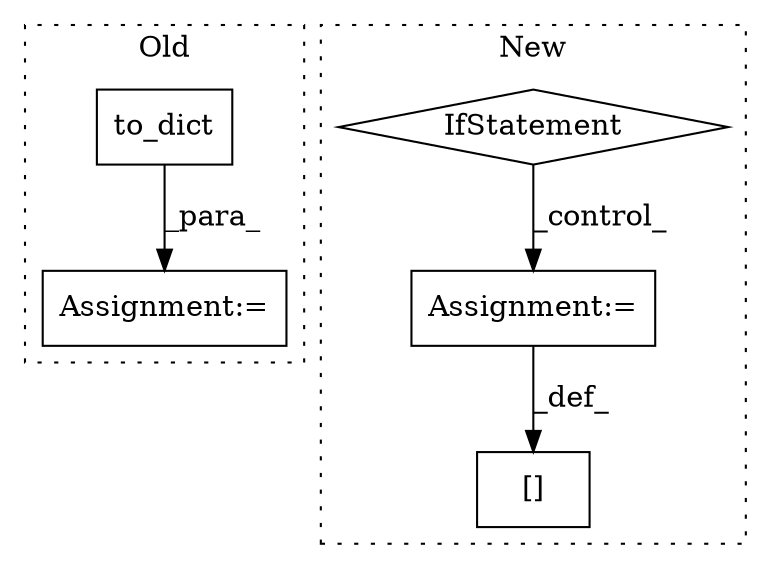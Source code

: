 digraph G {
subgraph cluster0 {
1 [label="to_dict" a="32" s="7900,7914" l="8,1" shape="box"];
3 [label="Assignment:=" a="7" s="7861" l="1" shape="box"];
label = "Old";
style="dotted";
}
subgraph cluster1 {
2 [label="[]" a="2" s="9919,9971" l="19,1" shape="box"];
4 [label="Assignment:=" a="7" s="7991" l="44" shape="box"];
5 [label="IfStatement" a="25" s="8101" l="45" shape="diamond"];
label = "New";
style="dotted";
}
1 -> 3 [label="_para_"];
4 -> 2 [label="_def_"];
5 -> 4 [label="_control_"];
}